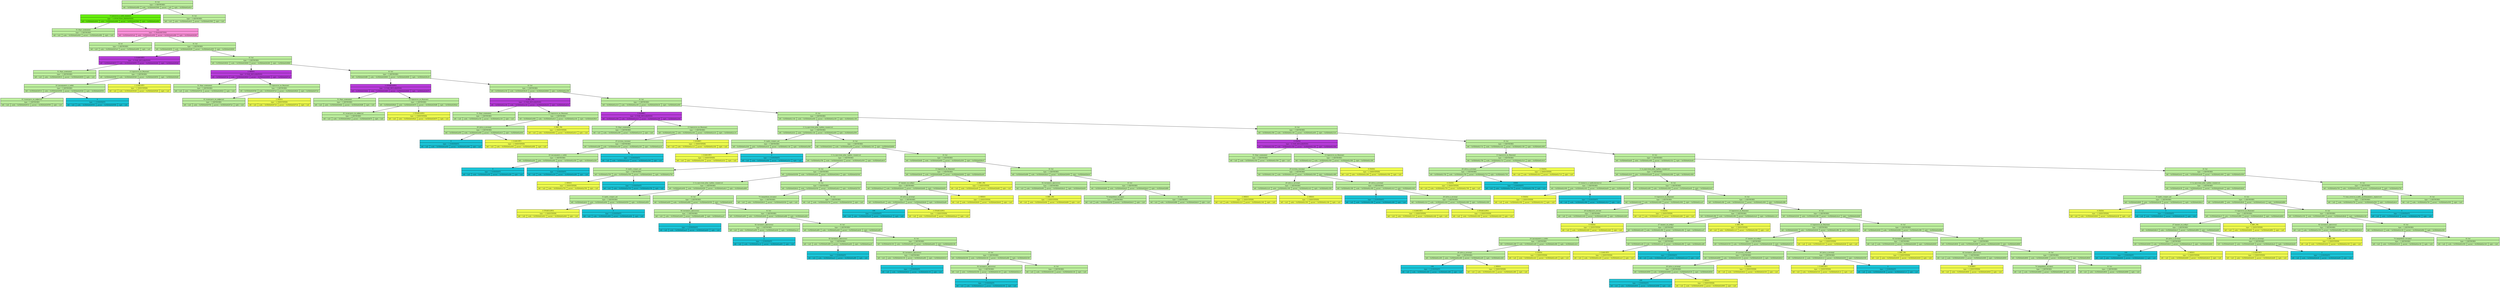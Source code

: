 digraph
{
	node[fontsize=9]

	node_0x5f26de625f40 [shape=record, label = "{41 (\\n)| type = 3 (KEYWORD) | {left = 0x5f26de62e980 | node = 0x5f26de625f40 | parent = (nil) | right = 0x5f26de62e9c0}}" style="filled",fillcolor="#BDEF9E"]

	node_0x5f26de62e980 [shape=record, label = "{0 (уносится_в_небо_машина)| type = 4 (FUNCTION_DEFINITION) | {left = 0x5f26de62e940 | node = 0x5f26de62e980 | parent = 0x5f26de625f40 | right = 0x5f26de62e900}}" style="filled",fillcolor="#68F10D"]

	edge[color="black",fontsize=12]
	node_0x5f26de625f40 -> node_0x5f26de62e980

	node_0x5f26de62e940 [shape=record, label = "{51 (борт_компании)| type = 3 (KEYWORD) | {left = (nil) | node = 0x5f26de62e940 | parent = 0x5f26de62e980 | right = (nil)}}" style="filled",fillcolor="#BDEF9E"]

	edge[color="black",fontsize=12]
	node_0x5f26de62e980 -> node_0x5f26de62e940

	node_0x5f26de62e900 [shape=record, label = "{nan| type = 5 (PARAMETERS) | {left = 0x5f26de6263a0 | node = 0x5f26de62e900 | parent = 0x5f26de62e980 | right = 0x5f26de626280}}" style="filled",fillcolor="#FF91DA"]

	edge[color="black",fontsize=12]
	node_0x5f26de62e980 -> node_0x5f26de62e900

	node_0x5f26de6263a0 [shape=record, label = "{42 (и)| type = 3 (KEYWORD) | {left = (nil) | node = 0x5f26de6263a0 | parent = 0x5f26de62e900 | right = (nil)}}" style="filled",fillcolor="#BDEF9E"]

	edge[color="black",fontsize=12]
	node_0x5f26de62e900 -> node_0x5f26de6263a0

	node_0x5f26de626280 [shape=record, label = "{41 (\\n)| type = 3 (KEYWORD) | {left = 0x5f26de626650 | node = 0x5f26de626280 | parent = 0x5f26de62e900 | right = 0x5f26de626690}}" style="filled",fillcolor="#BDEF9E"]

	edge[color="black",fontsize=12]
	node_0x5f26de62e900 -> node_0x5f26de626280

	node_0x5f26de626650 [shape=record, label = "{1 (САМОЛЁТ)| type = 6 (VAR_DECLARATION) | {left = 0x5f26de626610 | node = 0x5f26de626650 | parent = 0x5f26de626280 | right = 0x5f26de6265d0}}" style="filled",fillcolor="#B93CDC"]

	edge[color="black",fontsize=12]
	node_0x5f26de626280 -> node_0x5f26de626650

	node_0x5f26de626610 [shape=record, label = "{51 (борт_компании)| type = 3 (KEYWORD) | {left = (nil) | node = 0x5f26de626610 | parent = 0x5f26de626650 | right = (nil)}}" style="filled",fillcolor="#BDEF9E"]

	edge[color="black",fontsize=12]
	node_0x5f26de626650 -> node_0x5f26de626610

	node_0x5f26de6265d0 [shape=record, label = "{13 (прилетел_во_Внуково)| type = 3 (KEYWORD) | {left = 0x5f26de626590 | node = 0x5f26de6265d0 | parent = 0x5f26de626650 | right = 0x5f26de6264d0}}" style="filled",fillcolor="#BDEF9E"]

	edge[color="black",fontsize=12]
	node_0x5f26de626650 -> node_0x5f26de6265d0

	node_0x5f26de626590 [shape=record, label = "{24 (дозаправить_в_небе)| type = 3 (KEYWORD) | {left = 0x5f26de626510 | node = 0x5f26de626590 | parent = 0x5f26de6265d0 | right = 0x5f26de626550}}" style="filled",fillcolor="#BDEF9E"]

	edge[color="black",fontsize=12]
	node_0x5f26de6265d0 -> node_0x5f26de626590

	node_0x5f26de626510 [shape=record, label = "{61 (осмотреть_на_дефекты)| type = 3 (KEYWORD) | {left = (nil) | node = 0x5f26de626510 | parent = 0x5f26de626590 | right = (nil)}}" style="filled",fillcolor="#BDEF9E"]

	edge[color="black",fontsize=12]
	node_0x5f26de626590 -> node_0x5f26de626510

	node_0x5f26de626550 [shape=record, label = "{0| type = 1 (CONSTANT) | {left = (nil) | node = 0x5f26de626550 | parent = 0x5f26de626590 | right = (nil)}}" style="filled",fillcolor="#1AC6D9"]

	edge[color="black",fontsize=12]
	node_0x5f26de626590 -> node_0x5f26de626550

	node_0x5f26de6264d0 [shape=record, label = "{1 (САМОЛЁТ)| type = 2 (IDENTIFIER) | {left = (nil) | node = 0x5f26de6264d0 | parent = 0x5f26de6265d0 | right = (nil)}}" style="filled",fillcolor="#F0FF4F"]

	edge[color="black",fontsize=12]
	node_0x5f26de6265d0 -> node_0x5f26de6264d0

	node_0x5f26de626690 [shape=record, label = "{41 (\\n)| type = 3 (KEYWORD) | {left = 0x5f26de626820 | node = 0x5f26de626690 | parent = 0x5f26de626280 | right = 0x5f26de626860}}" style="filled",fillcolor="#BDEF9E"]

	edge[color="black",fontsize=12]
	node_0x5f26de626280 -> node_0x5f26de626690

	node_0x5f26de626820 [shape=record, label = "{2 (НЕБО)| type = 6 (VAR_DECLARATION) | {left = 0x5f26de6267e0 | node = 0x5f26de626820 | parent = 0x5f26de626690 | right = 0x5f26de6267a0}}" style="filled",fillcolor="#B93CDC"]

	edge[color="black",fontsize=12]
	node_0x5f26de626690 -> node_0x5f26de626820

	node_0x5f26de6267e0 [shape=record, label = "{51 (борт_компании)| type = 3 (KEYWORD) | {left = (nil) | node = 0x5f26de6267e0 | parent = 0x5f26de626820 | right = (nil)}}" style="filled",fillcolor="#BDEF9E"]

	edge[color="black",fontsize=12]
	node_0x5f26de626820 -> node_0x5f26de6267e0

	node_0x5f26de6267a0 [shape=record, label = "{13 (прилетел_во_Внуково)| type = 3 (KEYWORD) | {left = 0x5f26de626760 | node = 0x5f26de6267a0 | parent = 0x5f26de626820 | right = 0x5f26de626720}}" style="filled",fillcolor="#BDEF9E"]

	edge[color="black",fontsize=12]
	node_0x5f26de626820 -> node_0x5f26de6267a0

	node_0x5f26de626760 [shape=record, label = "{61 (осмотреть_на_дефекты)| type = 3 (KEYWORD) | {left = (nil) | node = 0x5f26de626760 | parent = 0x5f26de6267a0 | right = (nil)}}" style="filled",fillcolor="#BDEF9E"]

	edge[color="black",fontsize=12]
	node_0x5f26de6267a0 -> node_0x5f26de626760

	node_0x5f26de626720 [shape=record, label = "{2 (НЕБО)| type = 2 (IDENTIFIER) | {left = (nil) | node = 0x5f26de626720 | parent = 0x5f26de6267a0 | right = (nil)}}" style="filled",fillcolor="#F0FF4F"]

	edge[color="black",fontsize=12]
	node_0x5f26de6267a0 -> node_0x5f26de626720

	node_0x5f26de626860 [shape=record, label = "{41 (\\n)| type = 3 (KEYWORD) | {left = 0x5f26de629df0 | node = 0x5f26de626860 | parent = 0x5f26de626690 | right = 0x5f26de629e30}}" style="filled",fillcolor="#BDEF9E"]

	edge[color="black",fontsize=12]
	node_0x5f26de626690 -> node_0x5f26de626860

	node_0x5f26de629df0 [shape=record, label = "{3 (ТРАНСАЭРО)| type = 6 (VAR_DECLARATION) | {left = 0x5f26de629db0 | node = 0x5f26de629df0 | parent = 0x5f26de626860 | right = 0x5f26de629d70}}" style="filled",fillcolor="#B93CDC"]

	edge[color="black",fontsize=12]
	node_0x5f26de626860 -> node_0x5f26de629df0

	node_0x5f26de629db0 [shape=record, label = "{51 (борт_компании)| type = 3 (KEYWORD) | {left = (nil) | node = 0x5f26de629db0 | parent = 0x5f26de629df0 | right = (nil)}}" style="filled",fillcolor="#BDEF9E"]

	edge[color="black",fontsize=12]
	node_0x5f26de629df0 -> node_0x5f26de629db0

	node_0x5f26de629d70 [shape=record, label = "{13 (прилетел_во_Внуково)| type = 3 (KEYWORD) | {left = 0x5f26de6268e0 | node = 0x5f26de629d70 | parent = 0x5f26de629df0 | right = 0x5f26de6268a0}}" style="filled",fillcolor="#BDEF9E"]

	edge[color="black",fontsize=12]
	node_0x5f26de629df0 -> node_0x5f26de629d70

	node_0x5f26de6268e0 [shape=record, label = "{61 (осмотреть_на_дефекты)| type = 3 (KEYWORD) | {left = (nil) | node = 0x5f26de6268e0 | parent = 0x5f26de629d70 | right = (nil)}}" style="filled",fillcolor="#BDEF9E"]

	edge[color="black",fontsize=12]
	node_0x5f26de629d70 -> node_0x5f26de6268e0

	node_0x5f26de6268a0 [shape=record, label = "{3 (ТРАНСАЭРО)| type = 2 (IDENTIFIER) | {left = (nil) | node = 0x5f26de6268a0 | parent = 0x5f26de629d70 | right = (nil)}}" style="filled",fillcolor="#F0FF4F"]

	edge[color="black",fontsize=12]
	node_0x5f26de629d70 -> node_0x5f26de6268a0

	node_0x5f26de629e30 [shape=record, label = "{41 (\\n)| type = 3 (KEYWORD) | {left = 0x5f26de62a140 | node = 0x5f26de629e30 | parent = 0x5f26de626860 | right = 0x5f26de62a180}}" style="filled",fillcolor="#BDEF9E"]

	edge[color="black",fontsize=12]
	node_0x5f26de626860 -> node_0x5f26de629e30

	node_0x5f26de62a140 [shape=record, label = "{4 (ВВС_РФ)| type = 6 (VAR_DECLARATION) | {left = 0x5f26de62a100 | node = 0x5f26de62a140 | parent = 0x5f26de629e30 | right = 0x5f26de62a0c0}}" style="filled",fillcolor="#B93CDC"]

	edge[color="black",fontsize=12]
	node_0x5f26de629e30 -> node_0x5f26de62a140

	node_0x5f26de62a100 [shape=record, label = "{51 (борт_компании)| type = 3 (KEYWORD) | {left = (nil) | node = 0x5f26de62a100 | parent = 0x5f26de62a140 | right = (nil)}}" style="filled",fillcolor="#BDEF9E"]

	edge[color="black",fontsize=12]
	node_0x5f26de62a140 -> node_0x5f26de62a100

	node_0x5f26de62a0c0 [shape=record, label = "{13 (прилетел_во_Внуково)| type = 3 (KEYWORD) | {left = 0x5f26de62a080 | node = 0x5f26de62a0c0 | parent = 0x5f26de62a140 | right = 0x5f26de629fc0}}" style="filled",fillcolor="#BDEF9E"]

	edge[color="black",fontsize=12]
	node_0x5f26de62a140 -> node_0x5f26de62a0c0

	node_0x5f26de62a080 [shape=record, label = "{26 (уйти_в_штопор)| type = 3 (KEYWORD) | {left = 0x5f26de62a000 | node = 0x5f26de62a080 | parent = 0x5f26de62a0c0 | right = 0x5f26de62a040}}" style="filled",fillcolor="#BDEF9E"]

	edge[color="black",fontsize=12]
	node_0x5f26de62a0c0 -> node_0x5f26de62a080

	node_0x5f26de62a000 [shape=record, label = "{0| type = 1 (CONSTANT) | {left = (nil) | node = 0x5f26de62a000 | parent = 0x5f26de62a080 | right = (nil)}}" style="filled",fillcolor="#1AC6D9"]

	edge[color="black",fontsize=12]
	node_0x5f26de62a080 -> node_0x5f26de62a000

	node_0x5f26de62a040 [shape=record, label = "{1 (САМОЛЁТ)| type = 2 (IDENTIFIER) | {left = (nil) | node = 0x5f26de62a040 | parent = 0x5f26de62a080 | right = (nil)}}" style="filled",fillcolor="#F0FF4F"]

	edge[color="black",fontsize=12]
	node_0x5f26de62a080 -> node_0x5f26de62a040

	node_0x5f26de629fc0 [shape=record, label = "{4 (ВВС_РФ)| type = 2 (IDENTIFIER) | {left = (nil) | node = 0x5f26de629fc0 | parent = 0x5f26de62a0c0 | right = (nil)}}" style="filled",fillcolor="#F0FF4F"]

	edge[color="black",fontsize=12]
	node_0x5f26de62a0c0 -> node_0x5f26de629fc0

	node_0x5f26de62a180 [shape=record, label = "{41 (\\n)| type = 3 (KEYWORD) | {left = 0x5f26de62a3c0 | node = 0x5f26de62a180 | parent = 0x5f26de629e30 | right = 0x5f26de62a400}}" style="filled",fillcolor="#BDEF9E"]

	edge[color="black",fontsize=12]
	node_0x5f26de629e30 -> node_0x5f26de62a180

	node_0x5f26de62a3c0 [shape=record, label = "{5 (БОИНГ)| type = 6 (VAR_DECLARATION) | {left = 0x5f26de62a380 | node = 0x5f26de62a3c0 | parent = 0x5f26de62a180 | right = 0x5f26de62a340}}" style="filled",fillcolor="#B93CDC"]

	edge[color="black",fontsize=12]
	node_0x5f26de62a180 -> node_0x5f26de62a3c0

	node_0x5f26de62a380 [shape=record, label = "{51 (борт_компании)| type = 3 (KEYWORD) | {left = (nil) | node = 0x5f26de62a380 | parent = 0x5f26de62a3c0 | right = (nil)}}" style="filled",fillcolor="#BDEF9E"]

	edge[color="black",fontsize=12]
	node_0x5f26de62a3c0 -> node_0x5f26de62a380

	node_0x5f26de62a340 [shape=record, label = "{13 (прилетел_во_Внуково)| type = 3 (KEYWORD) | {left = 0x5f26de62a300 | node = 0x5f26de62a340 | parent = 0x5f26de62a3c0 | right = 0x5f26de62a1c0}}" style="filled",fillcolor="#BDEF9E"]

	edge[color="black",fontsize=12]
	node_0x5f26de62a3c0 -> node_0x5f26de62a340

	node_0x5f26de62a300 [shape=record, label = "{25 (утечка_топлива)| type = 3 (KEYWORD) | {left = 0x5f26de62a280 | node = 0x5f26de62a300 | parent = 0x5f26de62a340 | right = 0x5f26de62a2c0}}" style="filled",fillcolor="#BDEF9E"]

	edge[color="black",fontsize=12]
	node_0x5f26de62a340 -> node_0x5f26de62a300

	node_0x5f26de62a280 [shape=record, label = "{24 (дозаправить_в_небе)| type = 3 (KEYWORD) | {left = 0x5f26de62a200 | node = 0x5f26de62a280 | parent = 0x5f26de62a300 | right = 0x5f26de62a240}}" style="filled",fillcolor="#BDEF9E"]

	edge[color="black",fontsize=12]
	node_0x5f26de62a300 -> node_0x5f26de62a280

	node_0x5f26de62a200 [shape=record, label = "{0| type = 1 (CONSTANT) | {left = (nil) | node = 0x5f26de62a200 | parent = 0x5f26de62a280 | right = (nil)}}" style="filled",fillcolor="#1AC6D9"]

	edge[color="black",fontsize=12]
	node_0x5f26de62a280 -> node_0x5f26de62a200

	node_0x5f26de62a240 [shape=record, label = "{1| type = 1 (CONSTANT) | {left = (nil) | node = 0x5f26de62a240 | parent = 0x5f26de62a280 | right = (nil)}}" style="filled",fillcolor="#1AC6D9"]

	edge[color="black",fontsize=12]
	node_0x5f26de62a280 -> node_0x5f26de62a240

	node_0x5f26de62a2c0 [shape=record, label = "{1| type = 1 (CONSTANT) | {left = (nil) | node = 0x5f26de62a2c0 | parent = 0x5f26de62a300 | right = (nil)}}" style="filled",fillcolor="#1AC6D9"]

	edge[color="black",fontsize=12]
	node_0x5f26de62a300 -> node_0x5f26de62a2c0

	node_0x5f26de62a1c0 [shape=record, label = "{5 (БОИНГ)| type = 2 (IDENTIFIER) | {left = (nil) | node = 0x5f26de62a1c0 | parent = 0x5f26de62a340 | right = (nil)}}" style="filled",fillcolor="#F0FF4F"]

	edge[color="black",fontsize=12]
	node_0x5f26de62a340 -> node_0x5f26de62a1c0

	node_0x5f26de62a400 [shape=record, label = "{41 (\\n)| type = 3 (KEYWORD) | {left = 0x5f26de62c140 | node = 0x5f26de62a400 | parent = 0x5f26de62a180 | right = 0x5f26de62c180}}" style="filled",fillcolor="#BDEF9E"]

	edge[color="black",fontsize=12]
	node_0x5f26de62a180 -> node_0x5f26de62a400

	node_0x5f26de62c140 [shape=record, label = "{11 (в_яростном_рёве_турбин_слышится)| type = 3 (KEYWORD) | {left = 0x5f26de62a5c0 | node = 0x5f26de62c140 | parent = 0x5f26de62a400 | right = 0x5f26de62a500}}" style="filled",fillcolor="#BDEF9E"]

	edge[color="black",fontsize=12]
	node_0x5f26de62a400 -> node_0x5f26de62c140

	node_0x5f26de62a5c0 [shape=record, label = "{31 (рейс_следует_до)| type = 3 (KEYWORD) | {left = 0x5f26de62a540 | node = 0x5f26de62a5c0 | parent = 0x5f26de62c140 | right = 0x5f26de62a580}}" style="filled",fillcolor="#BDEF9E"]

	edge[color="black",fontsize=12]
	node_0x5f26de62c140 -> node_0x5f26de62a5c0

	node_0x5f26de62a540 [shape=record, label = "{1 (САМОЛЁТ)| type = 2 (IDENTIFIER) | {left = (nil) | node = 0x5f26de62a540 | parent = 0x5f26de62a5c0 | right = (nil)}}" style="filled",fillcolor="#F0FF4F"]

	edge[color="black",fontsize=12]
	node_0x5f26de62a5c0 -> node_0x5f26de62a540

	node_0x5f26de62a580 [shape=record, label = "{0| type = 1 (CONSTANT) | {left = (nil) | node = 0x5f26de62a580 | parent = 0x5f26de62a5c0 | right = (nil)}}" style="filled",fillcolor="#1AC6D9"]

	edge[color="black",fontsize=12]
	node_0x5f26de62a5c0 -> node_0x5f26de62a580

	node_0x5f26de62a500 [shape=record, label = "{41 (\\n)| type = 3 (KEYWORD) | {left = 0x5f26de62b8c0 | node = 0x5f26de62a500 | parent = 0x5f26de62c140 | right = 0x5f26de62b900}}" style="filled",fillcolor="#BDEF9E"]

	edge[color="black",fontsize=12]
	node_0x5f26de62c140 -> node_0x5f26de62a500

	node_0x5f26de62b8c0 [shape=record, label = "{11 (в_яростном_рёве_турбин_слышится)| type = 3 (KEYWORD) | {left = 0x5f26de62a780 | node = 0x5f26de62b8c0 | parent = 0x5f26de62a500 | right = 0x5f26de62a6c0}}" style="filled",fillcolor="#BDEF9E"]

	edge[color="black",fontsize=12]
	node_0x5f26de62a500 -> node_0x5f26de62b8c0

	node_0x5f26de62a780 [shape=record, label = "{31 (рейс_следует_до)| type = 3 (KEYWORD) | {left = 0x5f26de62a700 | node = 0x5f26de62a780 | parent = 0x5f26de62b8c0 | right = 0x5f26de62a740}}" style="filled",fillcolor="#BDEF9E"]

	edge[color="black",fontsize=12]
	node_0x5f26de62b8c0 -> node_0x5f26de62a780

	node_0x5f26de62a700 [shape=record, label = "{2 (НЕБО)| type = 2 (IDENTIFIER) | {left = (nil) | node = 0x5f26de62a700 | parent = 0x5f26de62a780 | right = (nil)}}" style="filled",fillcolor="#F0FF4F"]

	edge[color="black",fontsize=12]
	node_0x5f26de62a780 -> node_0x5f26de62a700

	node_0x5f26de62a740 [shape=record, label = "{0| type = 1 (CONSTANT) | {left = (nil) | node = 0x5f26de62a740 | parent = 0x5f26de62a780 | right = (nil)}}" style="filled",fillcolor="#1AC6D9"]

	edge[color="black",fontsize=12]
	node_0x5f26de62a780 -> node_0x5f26de62a740

	node_0x5f26de62a6c0 [shape=record, label = "{41 (\\n)| type = 3 (KEYWORD) | {left = 0x5f26de62b500 | node = 0x5f26de62a6c0 | parent = 0x5f26de62b8c0 | right = 0x5f26de62b540}}" style="filled",fillcolor="#BDEF9E"]

	edge[color="black",fontsize=12]
	node_0x5f26de62b8c0 -> node_0x5f26de62a6c0

	node_0x5f26de62b500 [shape=record, label = "{11 (в_яростном_рёве_турбин_слышится)| type = 3 (KEYWORD) | {left = 0x5f26de62a940 | node = 0x5f26de62b500 | parent = 0x5f26de62a6c0 | right = 0x5f26de62a880}}" style="filled",fillcolor="#BDEF9E"]

	edge[color="black",fontsize=12]
	node_0x5f26de62a6c0 -> node_0x5f26de62b500

	node_0x5f26de62a940 [shape=record, label = "{31 (рейс_следует_до)| type = 3 (KEYWORD) | {left = 0x5f26de62a8c0 | node = 0x5f26de62a940 | parent = 0x5f26de62b500 | right = 0x5f26de62a900}}" style="filled",fillcolor="#BDEF9E"]

	edge[color="black",fontsize=12]
	node_0x5f26de62b500 -> node_0x5f26de62a940

	node_0x5f26de62a8c0 [shape=record, label = "{3 (ТРАНСАЭРО)| type = 2 (IDENTIFIER) | {left = (nil) | node = 0x5f26de62a8c0 | parent = 0x5f26de62a940 | right = (nil)}}" style="filled",fillcolor="#F0FF4F"]

	edge[color="black",fontsize=12]
	node_0x5f26de62a940 -> node_0x5f26de62a8c0

	node_0x5f26de62a900 [shape=record, label = "{0| type = 1 (CONSTANT) | {left = (nil) | node = 0x5f26de62a900 | parent = 0x5f26de62a940 | right = (nil)}}" style="filled",fillcolor="#1AC6D9"]

	edge[color="black",fontsize=12]
	node_0x5f26de62a940 -> node_0x5f26de62a900

	node_0x5f26de62a880 [shape=record, label = "{41 (\\n)| type = 3 (KEYWORD) | {left = 0x5f26de62ab00 | node = 0x5f26de62a880 | parent = 0x5f26de62b500 | right = 0x5f26de62ab40}}" style="filled",fillcolor="#BDEF9E"]

	edge[color="black",fontsize=12]
	node_0x5f26de62b500 -> node_0x5f26de62a880

	node_0x5f26de62ab00 [shape=record, label = "{62 (починить_двигатель)| type = 3 (KEYWORD) | {left = (nil) | node = 0x5f26de62ab00 | parent = 0x5f26de62a880 | right = 0x5f26de62aac0}}" style="filled",fillcolor="#BDEF9E"]

	edge[color="black",fontsize=12]
	node_0x5f26de62a880 -> node_0x5f26de62ab00

	node_0x5f26de62aac0 [shape=record, label = "{1| type = 1 (CONSTANT) | {left = (nil) | node = 0x5f26de62aac0 | parent = 0x5f26de62ab00 | right = (nil)}}" style="filled",fillcolor="#1AC6D9"]

	edge[color="black",fontsize=12]
	node_0x5f26de62ab00 -> node_0x5f26de62aac0

	node_0x5f26de62ab40 [shape=record, label = "{41 (\\n)| type = 3 (KEYWORD) | {left = 0x5f26de62ad00 | node = 0x5f26de62ab40 | parent = 0x5f26de62a880 | right = 0x5f26de62ad40}}" style="filled",fillcolor="#BDEF9E"]

	edge[color="black",fontsize=12]
	node_0x5f26de62a880 -> node_0x5f26de62ab40

	node_0x5f26de62ad00 [shape=record, label = "{62 (починить_двигатель)| type = 3 (KEYWORD) | {left = (nil) | node = 0x5f26de62ad00 | parent = 0x5f26de62ab40 | right = 0x5f26de62acc0}}" style="filled",fillcolor="#BDEF9E"]

	edge[color="black",fontsize=12]
	node_0x5f26de62ab40 -> node_0x5f26de62ad00

	node_0x5f26de62acc0 [shape=record, label = "{2| type = 1 (CONSTANT) | {left = (nil) | node = 0x5f26de62acc0 | parent = 0x5f26de62ad00 | right = (nil)}}" style="filled",fillcolor="#1AC6D9"]

	edge[color="black",fontsize=12]
	node_0x5f26de62ad00 -> node_0x5f26de62acc0

	node_0x5f26de62ad40 [shape=record, label = "{41 (\\n)| type = 3 (KEYWORD) | {left = 0x5f26de62af00 | node = 0x5f26de62ad40 | parent = 0x5f26de62ab40 | right = 0x5f26de62af40}}" style="filled",fillcolor="#BDEF9E"]

	edge[color="black",fontsize=12]
	node_0x5f26de62ab40 -> node_0x5f26de62ad40

	node_0x5f26de62af00 [shape=record, label = "{62 (починить_двигатель)| type = 3 (KEYWORD) | {left = (nil) | node = 0x5f26de62af00 | parent = 0x5f26de62ad40 | right = 0x5f26de62aec0}}" style="filled",fillcolor="#BDEF9E"]

	edge[color="black",fontsize=12]
	node_0x5f26de62ad40 -> node_0x5f26de62af00

	node_0x5f26de62aec0 [shape=record, label = "{3| type = 1 (CONSTANT) | {left = (nil) | node = 0x5f26de62aec0 | parent = 0x5f26de62af00 | right = (nil)}}" style="filled",fillcolor="#1AC6D9"]

	edge[color="black",fontsize=12]
	node_0x5f26de62af00 -> node_0x5f26de62aec0

	node_0x5f26de62af40 [shape=record, label = "{41 (\\n)| type = 3 (KEYWORD) | {left = 0x5f26de62b100 | node = 0x5f26de62af40 | parent = 0x5f26de62ad40 | right = 0x5f26de62b140}}" style="filled",fillcolor="#BDEF9E"]

	edge[color="black",fontsize=12]
	node_0x5f26de62ad40 -> node_0x5f26de62af40

	node_0x5f26de62b100 [shape=record, label = "{62 (починить_двигатель)| type = 3 (KEYWORD) | {left = (nil) | node = 0x5f26de62b100 | parent = 0x5f26de62af40 | right = 0x5f26de62b0c0}}" style="filled",fillcolor="#BDEF9E"]

	edge[color="black",fontsize=12]
	node_0x5f26de62af40 -> node_0x5f26de62b100

	node_0x5f26de62b0c0 [shape=record, label = "{4| type = 1 (CONSTANT) | {left = (nil) | node = 0x5f26de62b0c0 | parent = 0x5f26de62b100 | right = (nil)}}" style="filled",fillcolor="#1AC6D9"]

	edge[color="black",fontsize=12]
	node_0x5f26de62b100 -> node_0x5f26de62b0c0

	node_0x5f26de62b140 [shape=record, label = "{41 (\\n)| type = 3 (KEYWORD) | {left = 0x5f26de62b300 | node = 0x5f26de62b140 | parent = 0x5f26de62af40 | right = 0x5f26de62b340}}" style="filled",fillcolor="#BDEF9E"]

	edge[color="black",fontsize=12]
	node_0x5f26de62af40 -> node_0x5f26de62b140

	node_0x5f26de62b300 [shape=record, label = "{62 (починить_двигатель)| type = 3 (KEYWORD) | {left = (nil) | node = 0x5f26de62b300 | parent = 0x5f26de62b140 | right = 0x5f26de62b2c0}}" style="filled",fillcolor="#BDEF9E"]

	edge[color="black",fontsize=12]
	node_0x5f26de62b140 -> node_0x5f26de62b300

	node_0x5f26de62b2c0 [shape=record, label = "{5| type = 1 (CONSTANT) | {left = (nil) | node = 0x5f26de62b2c0 | parent = 0x5f26de62b300 | right = (nil)}}" style="filled",fillcolor="#1AC6D9"]

	edge[color="black",fontsize=12]
	node_0x5f26de62b300 -> node_0x5f26de62b2c0

	node_0x5f26de62b340 [shape=record, label = "{41 (\\n)| type = 3 (KEYWORD) | {left = (nil) | node = 0x5f26de62b340 | parent = 0x5f26de62b140 | right = (nil)}}" style="filled",fillcolor="#BDEF9E"]

	edge[color="black",fontsize=12]
	node_0x5f26de62b140 -> node_0x5f26de62b340

	node_0x5f26de62b540 [shape=record, label = "{41 (\\n)| type = 3 (KEYWORD) | {left = 0x5f26de62b6c0 | node = 0x5f26de62b540 | parent = 0x5f26de62a6c0 | right = 0x5f26de62b700}}" style="filled",fillcolor="#BDEF9E"]

	edge[color="black",fontsize=12]
	node_0x5f26de62a6c0 -> node_0x5f26de62b540

	node_0x5f26de62b6c0 [shape=record, label = "{74 (аварийная_посадка)| type = 3 (KEYWORD) | {left = (nil) | node = 0x5f26de62b6c0 | parent = 0x5f26de62b540 | right = (nil)}}" style="filled",fillcolor="#BDEF9E"]

	edge[color="black",fontsize=12]
	node_0x5f26de62b540 -> node_0x5f26de62b6c0

	node_0x5f26de62b700 [shape=record, label = "{41 (\\n)| type = 3 (KEYWORD) | {left = (nil) | node = 0x5f26de62b700 | parent = 0x5f26de62b540 | right = (nil)}}" style="filled",fillcolor="#BDEF9E"]

	edge[color="black",fontsize=12]
	node_0x5f26de62b540 -> node_0x5f26de62b700

	node_0x5f26de62b900 [shape=record, label = "{41 (\\n)| type = 3 (KEYWORD) | {left = 0x5f26de62bb80 | node = 0x5f26de62b900 | parent = 0x5f26de62a500 | right = 0x5f26de62bbc0}}" style="filled",fillcolor="#BDEF9E"]

	edge[color="black",fontsize=12]
	node_0x5f26de62a500 -> node_0x5f26de62b900

	node_0x5f26de62bb80 [shape=record, label = "{13 (прилетел_во_Внуково)| type = 3 (KEYWORD) | {left = 0x5f26de62bb40 | node = 0x5f26de62bb80 | parent = 0x5f26de62b900 | right = 0x5f26de62ba00}}" style="filled",fillcolor="#BDEF9E"]

	edge[color="black",fontsize=12]
	node_0x5f26de62b900 -> node_0x5f26de62bb80

	node_0x5f26de62bb40 [shape=record, label = "{27 (вышел_на_кобру)| type = 3 (KEYWORD) | {left = 0x5f26de62bac0 | node = 0x5f26de62bb40 | parent = 0x5f26de62bb80 | right = 0x5f26de62bb00}}" style="filled",fillcolor="#BDEF9E"]

	edge[color="black",fontsize=12]
	node_0x5f26de62bb80 -> node_0x5f26de62bb40

	node_0x5f26de62bac0 [shape=record, label = "{26 (уйти_в_штопор)| type = 3 (KEYWORD) | {left = 0x5f26de62ba40 | node = 0x5f26de62bac0 | parent = 0x5f26de62bb40 | right = 0x5f26de62ba80}}" style="filled",fillcolor="#BDEF9E"]

	edge[color="black",fontsize=12]
	node_0x5f26de62bb40 -> node_0x5f26de62bac0

	node_0x5f26de62ba40 [shape=record, label = "{-100| type = 1 (CONSTANT) | {left = (nil) | node = 0x5f26de62ba40 | parent = 0x5f26de62bac0 | right = (nil)}}" style="filled",fillcolor="#1AC6D9"]

	edge[color="black",fontsize=12]
	node_0x5f26de62bac0 -> node_0x5f26de62ba40

	node_0x5f26de62ba80 [shape=record, label = "{3 (ТРАНСАЭРО)| type = 2 (IDENTIFIER) | {left = (nil) | node = 0x5f26de62ba80 | parent = 0x5f26de62bac0 | right = (nil)}}" style="filled",fillcolor="#F0FF4F"]

	edge[color="black",fontsize=12]
	node_0x5f26de62bac0 -> node_0x5f26de62ba80

	node_0x5f26de62bb00 [shape=record, label = "{2 (НЕБО)| type = 2 (IDENTIFIER) | {left = (nil) | node = 0x5f26de62bb00 | parent = 0x5f26de62bb40 | right = (nil)}}" style="filled",fillcolor="#F0FF4F"]

	edge[color="black",fontsize=12]
	node_0x5f26de62bb40 -> node_0x5f26de62bb00

	node_0x5f26de62ba00 [shape=record, label = "{4 (ВВС_РФ)| type = 2 (IDENTIFIER) | {left = (nil) | node = 0x5f26de62ba00 | parent = 0x5f26de62bb80 | right = (nil)}}" style="filled",fillcolor="#F0FF4F"]

	edge[color="black",fontsize=12]
	node_0x5f26de62bb80 -> node_0x5f26de62ba00

	node_0x5f26de62bbc0 [shape=record, label = "{41 (\\n)| type = 3 (KEYWORD) | {left = 0x5f26de62bd80 | node = 0x5f26de62bbc0 | parent = 0x5f26de62b900 | right = 0x5f26de62bdc0}}" style="filled",fillcolor="#BDEF9E"]

	edge[color="black",fontsize=12]
	node_0x5f26de62b900 -> node_0x5f26de62bbc0

	node_0x5f26de62bd80 [shape=record, label = "{62 (починить_двигатель)| type = 3 (KEYWORD) | {left = (nil) | node = 0x5f26de62bd80 | parent = 0x5f26de62bbc0 | right = 0x5f26de62bd40}}" style="filled",fillcolor="#BDEF9E"]

	edge[color="black",fontsize=12]
	node_0x5f26de62bbc0 -> node_0x5f26de62bd80

	node_0x5f26de62bd40 [shape=record, label = "{4 (ВВС_РФ)| type = 2 (IDENTIFIER) | {left = (nil) | node = 0x5f26de62bd40 | parent = 0x5f26de62bd80 | right = (nil)}}" style="filled",fillcolor="#F0FF4F"]

	edge[color="black",fontsize=12]
	node_0x5f26de62bd80 -> node_0x5f26de62bd40

	node_0x5f26de62bdc0 [shape=record, label = "{41 (\\n)| type = 3 (KEYWORD) | {left = 0x5f26de62bf40 | node = 0x5f26de62bdc0 | parent = 0x5f26de62bbc0 | right = 0x5f26de62bf80}}" style="filled",fillcolor="#BDEF9E"]

	edge[color="black",fontsize=12]
	node_0x5f26de62bbc0 -> node_0x5f26de62bdc0

	node_0x5f26de62bf40 [shape=record, label = "{74 (аварийная_посадка)| type = 3 (KEYWORD) | {left = (nil) | node = 0x5f26de62bf40 | parent = 0x5f26de62bdc0 | right = (nil)}}" style="filled",fillcolor="#BDEF9E"]

	edge[color="black",fontsize=12]
	node_0x5f26de62bdc0 -> node_0x5f26de62bf40

	node_0x5f26de62bf80 [shape=record, label = "{41 (\\n)| type = 3 (KEYWORD) | {left = (nil) | node = 0x5f26de62bf80 | parent = 0x5f26de62bdc0 | right = (nil)}}" style="filled",fillcolor="#BDEF9E"]

	edge[color="black",fontsize=12]
	node_0x5f26de62bdc0 -> node_0x5f26de62bf80

	node_0x5f26de62c180 [shape=record, label = "{41 (\\n)| type = 3 (KEYWORD) | {left = 0x5f26de62c580 | node = 0x5f26de62c180 | parent = 0x5f26de62a400 | right = 0x5f26de62c5c0}}" style="filled",fillcolor="#BDEF9E"]

	edge[color="black",fontsize=12]
	node_0x5f26de62a400 -> node_0x5f26de62c180

	node_0x5f26de62c580 [shape=record, label = "{6 (ПАПА)| type = 6 (VAR_DECLARATION) | {left = 0x5f26de62c540 | node = 0x5f26de62c580 | parent = 0x5f26de62c180 | right = 0x5f26de62c500}}" style="filled",fillcolor="#B93CDC"]

	edge[color="black",fontsize=12]
	node_0x5f26de62c180 -> node_0x5f26de62c580

	node_0x5f26de62c540 [shape=record, label = "{51 (борт_компании)| type = 3 (KEYWORD) | {left = (nil) | node = 0x5f26de62c540 | parent = 0x5f26de62c580 | right = (nil)}}" style="filled",fillcolor="#BDEF9E"]

	edge[color="black",fontsize=12]
	node_0x5f26de62c580 -> node_0x5f26de62c540

	node_0x5f26de62c500 [shape=record, label = "{13 (прилетел_во_Внуково)| type = 3 (KEYWORD) | {left = 0x5f26de62c4c0 | node = 0x5f26de62c500 | parent = 0x5f26de62c580 | right = 0x5f26de62c280}}" style="filled",fillcolor="#BDEF9E"]

	edge[color="black",fontsize=12]
	node_0x5f26de62c580 -> node_0x5f26de62c500

	node_0x5f26de62c4c0 [shape=record, label = "{25 (утечка_топлива)| type = 3 (KEYWORD) | {left = 0x5f26de62c340 | node = 0x5f26de62c4c0 | parent = 0x5f26de62c500 | right = 0x5f26de62c480}}" style="filled",fillcolor="#BDEF9E"]

	edge[color="black",fontsize=12]
	node_0x5f26de62c500 -> node_0x5f26de62c4c0

	node_0x5f26de62c340 [shape=record, label = "{26 (уйти_в_штопор)| type = 3 (KEYWORD) | {left = 0x5f26de62c2c0 | node = 0x5f26de62c340 | parent = 0x5f26de62c4c0 | right = 0x5f26de62c300}}" style="filled",fillcolor="#BDEF9E"]

	edge[color="black",fontsize=12]
	node_0x5f26de62c4c0 -> node_0x5f26de62c340

	node_0x5f26de62c2c0 [shape=record, label = "{2 (НЕБО)| type = 2 (IDENTIFIER) | {left = (nil) | node = 0x5f26de62c2c0 | parent = 0x5f26de62c340 | right = (nil)}}" style="filled",fillcolor="#F0FF4F"]

	edge[color="black",fontsize=12]
	node_0x5f26de62c340 -> node_0x5f26de62c2c0

	node_0x5f26de62c300 [shape=record, label = "{2 (НЕБО)| type = 2 (IDENTIFIER) | {left = (nil) | node = 0x5f26de62c300 | parent = 0x5f26de62c340 | right = (nil)}}" style="filled",fillcolor="#F0FF4F"]

	edge[color="black",fontsize=12]
	node_0x5f26de62c340 -> node_0x5f26de62c300

	node_0x5f26de62c480 [shape=record, label = "{26 (уйти_в_штопор)| type = 3 (KEYWORD) | {left = 0x5f26de62c380 | node = 0x5f26de62c480 | parent = 0x5f26de62c4c0 | right = 0x5f26de62c440}}" style="filled",fillcolor="#BDEF9E"]

	edge[color="black",fontsize=12]
	node_0x5f26de62c4c0 -> node_0x5f26de62c480

	node_0x5f26de62c380 [shape=record, label = "{4| type = 1 (CONSTANT) | {left = (nil) | node = 0x5f26de62c380 | parent = 0x5f26de62c480 | right = (nil)}}" style="filled",fillcolor="#1AC6D9"]

	edge[color="black",fontsize=12]
	node_0x5f26de62c480 -> node_0x5f26de62c380

	node_0x5f26de62c440 [shape=record, label = "{26 (уйти_в_штопор)| type = 3 (KEYWORD) | {left = 0x5f26de62c3c0 | node = 0x5f26de62c440 | parent = 0x5f26de62c480 | right = 0x5f26de62c400}}" style="filled",fillcolor="#BDEF9E"]

	edge[color="black",fontsize=12]
	node_0x5f26de62c480 -> node_0x5f26de62c440

	node_0x5f26de62c3c0 [shape=record, label = "{1 (САМОЛЁТ)| type = 2 (IDENTIFIER) | {left = (nil) | node = 0x5f26de62c3c0 | parent = 0x5f26de62c440 | right = (nil)}}" style="filled",fillcolor="#F0FF4F"]

	edge[color="black",fontsize=12]
	node_0x5f26de62c440 -> node_0x5f26de62c3c0

	node_0x5f26de62c400 [shape=record, label = "{3 (ТРАНСАЭРО)| type = 2 (IDENTIFIER) | {left = (nil) | node = 0x5f26de62c400 | parent = 0x5f26de62c440 | right = (nil)}}" style="filled",fillcolor="#F0FF4F"]

	edge[color="black",fontsize=12]
	node_0x5f26de62c440 -> node_0x5f26de62c400

	node_0x5f26de62c280 [shape=record, label = "{6 (ПАПА)| type = 2 (IDENTIFIER) | {left = (nil) | node = 0x5f26de62c280 | parent = 0x5f26de62c500 | right = (nil)}}" style="filled",fillcolor="#F0FF4F"]

	edge[color="black",fontsize=12]
	node_0x5f26de62c500 -> node_0x5f26de62c280

	node_0x5f26de62c5c0 [shape=record, label = "{41 (\\n)| type = 3 (KEYWORD) | {left = 0x5f26de62c7c0 | node = 0x5f26de62c5c0 | parent = 0x5f26de62c180 | right = 0x5f26de62c800}}" style="filled",fillcolor="#BDEF9E"]

	edge[color="black",fontsize=12]
	node_0x5f26de62c180 -> node_0x5f26de62c5c0

	node_0x5f26de62c7c0 [shape=record, label = "{13 (прилетел_во_Внуково)| type = 3 (KEYWORD) | {left = 0x5f26de62c780 | node = 0x5f26de62c7c0 | parent = 0x5f26de62c5c0 | right = 0x5f26de62c6c0}}" style="filled",fillcolor="#BDEF9E"]

	edge[color="black",fontsize=12]
	node_0x5f26de62c5c0 -> node_0x5f26de62c7c0

	node_0x5f26de62c780 [shape=record, label = "{26 (уйти_в_штопор)| type = 3 (KEYWORD) | {left = 0x5f26de62c700 | node = 0x5f26de62c780 | parent = 0x5f26de62c7c0 | right = 0x5f26de62c740}}" style="filled",fillcolor="#BDEF9E"]

	edge[color="black",fontsize=12]
	node_0x5f26de62c7c0 -> node_0x5f26de62c780

	node_0x5f26de62c700 [shape=record, label = "{6 (ПАПА)| type = 2 (IDENTIFIER) | {left = (nil) | node = 0x5f26de62c700 | parent = 0x5f26de62c780 | right = (nil)}}" style="filled",fillcolor="#F0FF4F"]

	edge[color="black",fontsize=12]
	node_0x5f26de62c780 -> node_0x5f26de62c700

	node_0x5f26de62c740 [shape=record, label = "{10000| type = 1 (CONSTANT) | {left = (nil) | node = 0x5f26de62c740 | parent = 0x5f26de62c780 | right = (nil)}}" style="filled",fillcolor="#1AC6D9"]

	edge[color="black",fontsize=12]
	node_0x5f26de62c780 -> node_0x5f26de62c740

	node_0x5f26de62c6c0 [shape=record, label = "{6 (ПАПА)| type = 2 (IDENTIFIER) | {left = (nil) | node = 0x5f26de62c6c0 | parent = 0x5f26de62c7c0 | right = (nil)}}" style="filled",fillcolor="#F0FF4F"]

	edge[color="black",fontsize=12]
	node_0x5f26de62c7c0 -> node_0x5f26de62c6c0

	node_0x5f26de62c800 [shape=record, label = "{41 (\\n)| type = 3 (KEYWORD) | {left = 0x5f26de62da00 | node = 0x5f26de62c800 | parent = 0x5f26de62c5c0 | right = 0x5f26de62da40}}" style="filled",fillcolor="#BDEF9E"]

	edge[color="black",fontsize=12]
	node_0x5f26de62c5c0 -> node_0x5f26de62c800

	node_0x5f26de62da00 [shape=record, label = "{11 (в_яростном_рёве_турбин_слышится)| type = 3 (KEYWORD) | {left = 0x5f26de62c9c0 | node = 0x5f26de62da00 | parent = 0x5f26de62c800 | right = 0x5f26de62c900}}" style="filled",fillcolor="#BDEF9E"]

	edge[color="black",fontsize=12]
	node_0x5f26de62c800 -> node_0x5f26de62da00

	node_0x5f26de62c9c0 [shape=record, label = "{33 (попасть_в_турбулентность)| type = 3 (KEYWORD) | {left = 0x5f26de62c940 | node = 0x5f26de62c9c0 | parent = 0x5f26de62da00 | right = 0x5f26de62c980}}" style="filled",fillcolor="#BDEF9E"]

	edge[color="black",fontsize=12]
	node_0x5f26de62da00 -> node_0x5f26de62c9c0

	node_0x5f26de62c940 [shape=record, label = "{6 (ПАПА)| type = 2 (IDENTIFIER) | {left = (nil) | node = 0x5f26de62c940 | parent = 0x5f26de62c9c0 | right = (nil)}}" style="filled",fillcolor="#F0FF4F"]

	edge[color="black",fontsize=12]
	node_0x5f26de62c9c0 -> node_0x5f26de62c940

	node_0x5f26de62c980 [shape=record, label = "{0| type = 1 (CONSTANT) | {left = (nil) | node = 0x5f26de62c980 | parent = 0x5f26de62c9c0 | right = (nil)}}" style="filled",fillcolor="#1AC6D9"]

	edge[color="black",fontsize=12]
	node_0x5f26de62c9c0 -> node_0x5f26de62c980

	node_0x5f26de62c900 [shape=record, label = "{41 (\\n)| type = 3 (KEYWORD) | {left = 0x5f26de62cb80 | node = 0x5f26de62c900 | parent = 0x5f26de62da00 | right = 0x5f26de62cbc0}}" style="filled",fillcolor="#BDEF9E"]

	edge[color="black",fontsize=12]
	node_0x5f26de62da00 -> node_0x5f26de62c900

	node_0x5f26de62cb80 [shape=record, label = "{13 (прилетел_во_Внуково)| type = 3 (KEYWORD) | {left = 0x5f26de62cb40 | node = 0x5f26de62cb80 | parent = 0x5f26de62c900 | right = 0x5f26de62cac0}}" style="filled",fillcolor="#BDEF9E"]

	edge[color="black",fontsize=12]
	node_0x5f26de62c900 -> node_0x5f26de62cb80

	node_0x5f26de62cb40 [shape=record, label = "{29 (изобразить_петлю)| type = 3 (KEYWORD) | {left = (nil) | node = 0x5f26de62cb40 | parent = 0x5f26de62cb80 | right = 0x5f26de62cb00}}" style="filled",fillcolor="#BDEF9E"]

	edge[color="black",fontsize=12]
	node_0x5f26de62cb80 -> node_0x5f26de62cb40

	node_0x5f26de62cb00 [shape=record, label = "{6 (ПАПА)| type = 2 (IDENTIFIER) | {left = (nil) | node = 0x5f26de62cb00 | parent = 0x5f26de62cb40 | right = (nil)}}" style="filled",fillcolor="#F0FF4F"]

	edge[color="black",fontsize=12]
	node_0x5f26de62cb40 -> node_0x5f26de62cb00

	node_0x5f26de62cac0 [shape=record, label = "{6 (ПАПА)| type = 2 (IDENTIFIER) | {left = (nil) | node = 0x5f26de62cac0 | parent = 0x5f26de62cb80 | right = (nil)}}" style="filled",fillcolor="#F0FF4F"]

	edge[color="black",fontsize=12]
	node_0x5f26de62cb80 -> node_0x5f26de62cac0

	node_0x5f26de62cbc0 [shape=record, label = "{41 (\\n)| type = 3 (KEYWORD) | {left = 0x5f26de62cf40 | node = 0x5f26de62cbc0 | parent = 0x5f26de62c900 | right = 0x5f26de62cf80}}" style="filled",fillcolor="#BDEF9E"]

	edge[color="black",fontsize=12]
	node_0x5f26de62c900 -> node_0x5f26de62cbc0

	node_0x5f26de62cf40 [shape=record, label = "{13 (прилетел_во_Внуково)| type = 3 (KEYWORD) | {left = 0x5f26de62cf00 | node = 0x5f26de62cf40 | parent = 0x5f26de62cbc0 | right = 0x5f26de62ccc0}}" style="filled",fillcolor="#BDEF9E"]

	edge[color="black",fontsize=12]
	node_0x5f26de62cbc0 -> node_0x5f26de62cf40

	node_0x5f26de62cf00 [shape=record, label = "{27 (вышел_на_кобру)| type = 3 (KEYWORD) | {left = 0x5f26de62ce00 | node = 0x5f26de62cf00 | parent = 0x5f26de62cf40 | right = 0x5f26de62cec0}}" style="filled",fillcolor="#BDEF9E"]

	edge[color="black",fontsize=12]
	node_0x5f26de62cf40 -> node_0x5f26de62cf00

	node_0x5f26de62ce00 [shape=record, label = "{24 (дозаправить_в_небе)| type = 3 (KEYWORD) | {left = 0x5f26de62cd80 | node = 0x5f26de62ce00 | parent = 0x5f26de62cf00 | right = 0x5f26de62cdc0}}" style="filled",fillcolor="#BDEF9E"]

	edge[color="black",fontsize=12]
	node_0x5f26de62cf00 -> node_0x5f26de62ce00

	node_0x5f26de62cd80 [shape=record, label = "{26 (уйти_в_штопор)| type = 3 (KEYWORD) | {left = 0x5f26de62cd00 | node = 0x5f26de62cd80 | parent = 0x5f26de62ce00 | right = 0x5f26de62cd40}}" style="filled",fillcolor="#BDEF9E"]

	edge[color="black",fontsize=12]
	node_0x5f26de62ce00 -> node_0x5f26de62cd80

	node_0x5f26de62cd00 [shape=record, label = "{-100| type = 1 (CONSTANT) | {left = (nil) | node = 0x5f26de62cd00 | parent = 0x5f26de62cd80 | right = (nil)}}" style="filled",fillcolor="#1AC6D9"]

	edge[color="black",fontsize=12]
	node_0x5f26de62cd80 -> node_0x5f26de62cd00

	node_0x5f26de62cd40 [shape=record, label = "{2 (НЕБО)| type = 2 (IDENTIFIER) | {left = (nil) | node = 0x5f26de62cd40 | parent = 0x5f26de62cd80 | right = (nil)}}" style="filled",fillcolor="#F0FF4F"]

	edge[color="black",fontsize=12]
	node_0x5f26de62cd80 -> node_0x5f26de62cd40

	node_0x5f26de62cdc0 [shape=record, label = "{6 (ПАПА)| type = 2 (IDENTIFIER) | {left = (nil) | node = 0x5f26de62cdc0 | parent = 0x5f26de62ce00 | right = (nil)}}" style="filled",fillcolor="#F0FF4F"]

	edge[color="black",fontsize=12]
	node_0x5f26de62ce00 -> node_0x5f26de62cdc0

	node_0x5f26de62cec0 [shape=record, label = "{26 (уйти_в_штопор)| type = 3 (KEYWORD) | {left = 0x5f26de62ce40 | node = 0x5f26de62cec0 | parent = 0x5f26de62cf00 | right = 0x5f26de62ce80}}" style="filled",fillcolor="#BDEF9E"]

	edge[color="black",fontsize=12]
	node_0x5f26de62cf00 -> node_0x5f26de62cec0

	node_0x5f26de62ce40 [shape=record, label = "{1 (САМОЛЁТ)| type = 2 (IDENTIFIER) | {left = (nil) | node = 0x5f26de62ce40 | parent = 0x5f26de62cec0 | right = (nil)}}" style="filled",fillcolor="#F0FF4F"]

	edge[color="black",fontsize=12]
	node_0x5f26de62cec0 -> node_0x5f26de62ce40

	node_0x5f26de62ce80 [shape=record, label = "{2| type = 1 (CONSTANT) | {left = (nil) | node = 0x5f26de62ce80 | parent = 0x5f26de62cec0 | right = (nil)}}" style="filled",fillcolor="#1AC6D9"]

	edge[color="black",fontsize=12]
	node_0x5f26de62cec0 -> node_0x5f26de62ce80

	node_0x5f26de62ccc0 [shape=record, label = "{4 (ВВС_РФ)| type = 2 (IDENTIFIER) | {left = (nil) | node = 0x5f26de62ccc0 | parent = 0x5f26de62cf40 | right = (nil)}}" style="filled",fillcolor="#F0FF4F"]

	edge[color="black",fontsize=12]
	node_0x5f26de62cf40 -> node_0x5f26de62ccc0

	node_0x5f26de62cf80 [shape=record, label = "{41 (\\n)| type = 3 (KEYWORD) | {left = 0x5f26de62d240 | node = 0x5f26de62cf80 | parent = 0x5f26de62cbc0 | right = 0x5f26de62d280}}" style="filled",fillcolor="#BDEF9E"]

	edge[color="black",fontsize=12]
	node_0x5f26de62cbc0 -> node_0x5f26de62cf80

	node_0x5f26de62d240 [shape=record, label = "{13 (прилетел_во_Внуково)| type = 3 (KEYWORD) | {left = 0x5f26de62d200 | node = 0x5f26de62d240 | parent = 0x5f26de62cf80 | right = 0x5f26de62cfc0}}" style="filled",fillcolor="#BDEF9E"]

	edge[color="black",fontsize=12]
	node_0x5f26de62cf80 -> node_0x5f26de62d240

	node_0x5f26de62d200 [shape=record, label = "{27 (вышел_на_кобру)| type = 3 (KEYWORD) | {left = 0x5f26de62d100 | node = 0x5f26de62d200 | parent = 0x5f26de62d240 | right = 0x5f26de62d1c0}}" style="filled",fillcolor="#BDEF9E"]

	edge[color="black",fontsize=12]
	node_0x5f26de62d240 -> node_0x5f26de62d200

	node_0x5f26de62d100 [shape=record, label = "{25 (утечка_топлива)| type = 3 (KEYWORD) | {left = 0x5f26de62d080 | node = 0x5f26de62d100 | parent = 0x5f26de62d200 | right = 0x5f26de62d0c0}}" style="filled",fillcolor="#BDEF9E"]

	edge[color="black",fontsize=12]
	node_0x5f26de62d200 -> node_0x5f26de62d100

	node_0x5f26de62d080 [shape=record, label = "{26 (уйти_в_штопор)| type = 3 (KEYWORD) | {left = 0x5f26de62d000 | node = 0x5f26de62d080 | parent = 0x5f26de62d100 | right = 0x5f26de62d040}}" style="filled",fillcolor="#BDEF9E"]

	edge[color="black",fontsize=12]
	node_0x5f26de62d100 -> node_0x5f26de62d080

	node_0x5f26de62d000 [shape=record, label = "{-100| type = 1 (CONSTANT) | {left = (nil) | node = 0x5f26de62d000 | parent = 0x5f26de62d080 | right = (nil)}}" style="filled",fillcolor="#1AC6D9"]

	edge[color="black",fontsize=12]
	node_0x5f26de62d080 -> node_0x5f26de62d000

	node_0x5f26de62d040 [shape=record, label = "{2 (НЕБО)| type = 2 (IDENTIFIER) | {left = (nil) | node = 0x5f26de62d040 | parent = 0x5f26de62d080 | right = (nil)}}" style="filled",fillcolor="#F0FF4F"]

	edge[color="black",fontsize=12]
	node_0x5f26de62d080 -> node_0x5f26de62d040

	node_0x5f26de62d0c0 [shape=record, label = "{6 (ПАПА)| type = 2 (IDENTIFIER) | {left = (nil) | node = 0x5f26de62d0c0 | parent = 0x5f26de62d100 | right = (nil)}}" style="filled",fillcolor="#F0FF4F"]

	edge[color="black",fontsize=12]
	node_0x5f26de62d100 -> node_0x5f26de62d0c0

	node_0x5f26de62d1c0 [shape=record, label = "{26 (уйти_в_штопор)| type = 3 (KEYWORD) | {left = 0x5f26de62d140 | node = 0x5f26de62d1c0 | parent = 0x5f26de62d200 | right = 0x5f26de62d180}}" style="filled",fillcolor="#BDEF9E"]

	edge[color="black",fontsize=12]
	node_0x5f26de62d200 -> node_0x5f26de62d1c0

	node_0x5f26de62d140 [shape=record, label = "{1 (САМОЛЁТ)| type = 2 (IDENTIFIER) | {left = (nil) | node = 0x5f26de62d140 | parent = 0x5f26de62d1c0 | right = (nil)}}" style="filled",fillcolor="#F0FF4F"]

	edge[color="black",fontsize=12]
	node_0x5f26de62d1c0 -> node_0x5f26de62d140

	node_0x5f26de62d180 [shape=record, label = "{2| type = 1 (CONSTANT) | {left = (nil) | node = 0x5f26de62d180 | parent = 0x5f26de62d1c0 | right = (nil)}}" style="filled",fillcolor="#1AC6D9"]

	edge[color="black",fontsize=12]
	node_0x5f26de62d1c0 -> node_0x5f26de62d180

	node_0x5f26de62cfc0 [shape=record, label = "{5 (БОИНГ)| type = 2 (IDENTIFIER) | {left = (nil) | node = 0x5f26de62cfc0 | parent = 0x5f26de62d240 | right = (nil)}}" style="filled",fillcolor="#F0FF4F"]

	edge[color="black",fontsize=12]
	node_0x5f26de62d240 -> node_0x5f26de62cfc0

	node_0x5f26de62d280 [shape=record, label = "{41 (\\n)| type = 3 (KEYWORD) | {left = 0x5f26de62d440 | node = 0x5f26de62d280 | parent = 0x5f26de62cf80 | right = 0x5f26de62d480}}" style="filled",fillcolor="#BDEF9E"]

	edge[color="black",fontsize=12]
	node_0x5f26de62cf80 -> node_0x5f26de62d280

	node_0x5f26de62d440 [shape=record, label = "{62 (починить_двигатель)| type = 3 (KEYWORD) | {left = (nil) | node = 0x5f26de62d440 | parent = 0x5f26de62d280 | right = 0x5f26de62d400}}" style="filled",fillcolor="#BDEF9E"]

	edge[color="black",fontsize=12]
	node_0x5f26de62d280 -> node_0x5f26de62d440

	node_0x5f26de62d400 [shape=record, label = "{4 (ВВС_РФ)| type = 2 (IDENTIFIER) | {left = (nil) | node = 0x5f26de62d400 | parent = 0x5f26de62d440 | right = (nil)}}" style="filled",fillcolor="#F0FF4F"]

	edge[color="black",fontsize=12]
	node_0x5f26de62d440 -> node_0x5f26de62d400

	node_0x5f26de62d480 [shape=record, label = "{41 (\\n)| type = 3 (KEYWORD) | {left = 0x5f26de62d640 | node = 0x5f26de62d480 | parent = 0x5f26de62d280 | right = 0x5f26de62d680}}" style="filled",fillcolor="#BDEF9E"]

	edge[color="black",fontsize=12]
	node_0x5f26de62d280 -> node_0x5f26de62d480

	node_0x5f26de62d640 [shape=record, label = "{62 (починить_двигатель)| type = 3 (KEYWORD) | {left = (nil) | node = 0x5f26de62d640 | parent = 0x5f26de62d480 | right = 0x5f26de62d600}}" style="filled",fillcolor="#BDEF9E"]

	edge[color="black",fontsize=12]
	node_0x5f26de62d480 -> node_0x5f26de62d640

	node_0x5f26de62d600 [shape=record, label = "{5 (БОИНГ)| type = 2 (IDENTIFIER) | {left = (nil) | node = 0x5f26de62d600 | parent = 0x5f26de62d640 | right = (nil)}}" style="filled",fillcolor="#F0FF4F"]

	edge[color="black",fontsize=12]
	node_0x5f26de62d640 -> node_0x5f26de62d600

	node_0x5f26de62d680 [shape=record, label = "{41 (\\n)| type = 3 (KEYWORD) | {left = 0x5f26de62d800 | node = 0x5f26de62d680 | parent = 0x5f26de62d480 | right = 0x5f26de62d840}}" style="filled",fillcolor="#BDEF9E"]

	edge[color="black",fontsize=12]
	node_0x5f26de62d480 -> node_0x5f26de62d680

	node_0x5f26de62d800 [shape=record, label = "{74 (аварийная_посадка)| type = 3 (KEYWORD) | {left = (nil) | node = 0x5f26de62d800 | parent = 0x5f26de62d680 | right = (nil)}}" style="filled",fillcolor="#BDEF9E"]

	edge[color="black",fontsize=12]
	node_0x5f26de62d680 -> node_0x5f26de62d800

	node_0x5f26de62d840 [shape=record, label = "{41 (\\n)| type = 3 (KEYWORD) | {left = (nil) | node = 0x5f26de62d840 | parent = 0x5f26de62d680 | right = (nil)}}" style="filled",fillcolor="#BDEF9E"]

	edge[color="black",fontsize=12]
	node_0x5f26de62d680 -> node_0x5f26de62d840

	node_0x5f26de62da40 [shape=record, label = "{41 (\\n)| type = 3 (KEYWORD) | {left = 0x5f26de62e4c0 | node = 0x5f26de62da40 | parent = 0x5f26de62c800 | right = 0x5f26de62e500}}" style="filled",fillcolor="#BDEF9E"]

	edge[color="black",fontsize=12]
	node_0x5f26de62c800 -> node_0x5f26de62da40

	node_0x5f26de62e4c0 [shape=record, label = "{11 (в_яростном_рёве_турбин_слышится)| type = 3 (KEYWORD) | {left = 0x5f26de62dc00 | node = 0x5f26de62e4c0 | parent = 0x5f26de62da40 | right = 0x5f26de62db40}}" style="filled",fillcolor="#BDEF9E"]

	edge[color="black",fontsize=12]
	node_0x5f26de62da40 -> node_0x5f26de62e4c0

	node_0x5f26de62dc00 [shape=record, label = "{31 (рейс_следует_до)| type = 3 (KEYWORD) | {left = 0x5f26de62db80 | node = 0x5f26de62dc00 | parent = 0x5f26de62e4c0 | right = 0x5f26de62dbc0}}" style="filled",fillcolor="#BDEF9E"]

	edge[color="black",fontsize=12]
	node_0x5f26de62e4c0 -> node_0x5f26de62dc00

	node_0x5f26de62db80 [shape=record, label = "{6 (ПАПА)| type = 2 (IDENTIFIER) | {left = (nil) | node = 0x5f26de62db80 | parent = 0x5f26de62dc00 | right = (nil)}}" style="filled",fillcolor="#F0FF4F"]

	edge[color="black",fontsize=12]
	node_0x5f26de62dc00 -> node_0x5f26de62db80

	node_0x5f26de62dbc0 [shape=record, label = "{0| type = 1 (CONSTANT) | {left = (nil) | node = 0x5f26de62dbc0 | parent = 0x5f26de62dc00 | right = (nil)}}" style="filled",fillcolor="#1AC6D9"]

	edge[color="black",fontsize=12]
	node_0x5f26de62dc00 -> node_0x5f26de62dbc0

	node_0x5f26de62db40 [shape=record, label = "{41 (\\n)| type = 3 (KEYWORD) | {left = 0x5f26de62df00 | node = 0x5f26de62db40 | parent = 0x5f26de62e4c0 | right = 0x5f26de62df40}}" style="filled",fillcolor="#BDEF9E"]

	edge[color="black",fontsize=12]
	node_0x5f26de62e4c0 -> node_0x5f26de62db40

	node_0x5f26de62df00 [shape=record, label = "{13 (прилетел_во_Внуково)| type = 3 (KEYWORD) | {left = 0x5f26de62dec0 | node = 0x5f26de62df00 | parent = 0x5f26de62db40 | right = 0x5f26de62dd00}}" style="filled",fillcolor="#BDEF9E"]

	edge[color="black",fontsize=12]
	node_0x5f26de62db40 -> node_0x5f26de62df00

	node_0x5f26de62dec0 [shape=record, label = "{27 (вышел_на_кобру)| type = 3 (KEYWORD) | {left = 0x5f26de62ddc0 | node = 0x5f26de62dec0 | parent = 0x5f26de62df00 | right = 0x5f26de62de80}}" style="filled",fillcolor="#BDEF9E"]

	edge[color="black",fontsize=12]
	node_0x5f26de62df00 -> node_0x5f26de62dec0

	node_0x5f26de62ddc0 [shape=record, label = "{26 (уйти_в_штопор)| type = 3 (KEYWORD) | {left = 0x5f26de62dd40 | node = 0x5f26de62ddc0 | parent = 0x5f26de62dec0 | right = 0x5f26de62dd80}}" style="filled",fillcolor="#BDEF9E"]

	edge[color="black",fontsize=12]
	node_0x5f26de62dec0 -> node_0x5f26de62ddc0

	node_0x5f26de62dd40 [shape=record, label = "{-100| type = 1 (CONSTANT) | {left = (nil) | node = 0x5f26de62dd40 | parent = 0x5f26de62ddc0 | right = (nil)}}" style="filled",fillcolor="#1AC6D9"]

	edge[color="black",fontsize=12]
	node_0x5f26de62ddc0 -> node_0x5f26de62dd40

	node_0x5f26de62dd80 [shape=record, label = "{2 (НЕБО)| type = 2 (IDENTIFIER) | {left = (nil) | node = 0x5f26de62dd80 | parent = 0x5f26de62ddc0 | right = (nil)}}" style="filled",fillcolor="#F0FF4F"]

	edge[color="black",fontsize=12]
	node_0x5f26de62ddc0 -> node_0x5f26de62dd80

	node_0x5f26de62de80 [shape=record, label = "{26 (уйти_в_штопор)| type = 3 (KEYWORD) | {left = 0x5f26de62de00 | node = 0x5f26de62de80 | parent = 0x5f26de62dec0 | right = 0x5f26de62de40}}" style="filled",fillcolor="#BDEF9E"]

	edge[color="black",fontsize=12]
	node_0x5f26de62dec0 -> node_0x5f26de62de80

	node_0x5f26de62de00 [shape=record, label = "{1 (САМОЛЁТ)| type = 2 (IDENTIFIER) | {left = (nil) | node = 0x5f26de62de00 | parent = 0x5f26de62de80 | right = (nil)}}" style="filled",fillcolor="#F0FF4F"]

	edge[color="black",fontsize=12]
	node_0x5f26de62de80 -> node_0x5f26de62de00

	node_0x5f26de62de40 [shape=record, label = "{2| type = 1 (CONSTANT) | {left = (nil) | node = 0x5f26de62de40 | parent = 0x5f26de62de80 | right = (nil)}}" style="filled",fillcolor="#1AC6D9"]

	edge[color="black",fontsize=12]
	node_0x5f26de62de80 -> node_0x5f26de62de40

	node_0x5f26de62dd00 [shape=record, label = "{4 (ВВС_РФ)| type = 2 (IDENTIFIER) | {left = (nil) | node = 0x5f26de62dd00 | parent = 0x5f26de62df00 | right = (nil)}}" style="filled",fillcolor="#F0FF4F"]

	edge[color="black",fontsize=12]
	node_0x5f26de62df00 -> node_0x5f26de62dd00

	node_0x5f26de62df40 [shape=record, label = "{41 (\\n)| type = 3 (KEYWORD) | {left = 0x5f26de62e100 | node = 0x5f26de62df40 | parent = 0x5f26de62db40 | right = 0x5f26de62e140}}" style="filled",fillcolor="#BDEF9E"]

	edge[color="black",fontsize=12]
	node_0x5f26de62db40 -> node_0x5f26de62df40

	node_0x5f26de62e100 [shape=record, label = "{62 (починить_двигатель)| type = 3 (KEYWORD) | {left = (nil) | node = 0x5f26de62e100 | parent = 0x5f26de62df40 | right = 0x5f26de62e0c0}}" style="filled",fillcolor="#BDEF9E"]

	edge[color="black",fontsize=12]
	node_0x5f26de62df40 -> node_0x5f26de62e100

	node_0x5f26de62e0c0 [shape=record, label = "{4 (ВВС_РФ)| type = 2 (IDENTIFIER) | {left = (nil) | node = 0x5f26de62e0c0 | parent = 0x5f26de62e100 | right = (nil)}}" style="filled",fillcolor="#F0FF4F"]

	edge[color="black",fontsize=12]
	node_0x5f26de62e100 -> node_0x5f26de62e0c0

	node_0x5f26de62e140 [shape=record, label = "{41 (\\n)| type = 3 (KEYWORD) | {left = 0x5f26de62e2c0 | node = 0x5f26de62e140 | parent = 0x5f26de62df40 | right = 0x5f26de62e300}}" style="filled",fillcolor="#BDEF9E"]

	edge[color="black",fontsize=12]
	node_0x5f26de62df40 -> node_0x5f26de62e140

	node_0x5f26de62e2c0 [shape=record, label = "{74 (аварийная_посадка)| type = 3 (KEYWORD) | {left = (nil) | node = 0x5f26de62e2c0 | parent = 0x5f26de62e140 | right = (nil)}}" style="filled",fillcolor="#BDEF9E"]

	edge[color="black",fontsize=12]
	node_0x5f26de62e140 -> node_0x5f26de62e2c0

	node_0x5f26de62e300 [shape=record, label = "{41 (\\n)| type = 3 (KEYWORD) | {left = (nil) | node = 0x5f26de62e300 | parent = 0x5f26de62e140 | right = (nil)}}" style="filled",fillcolor="#BDEF9E"]

	edge[color="black",fontsize=12]
	node_0x5f26de62e140 -> node_0x5f26de62e300

	node_0x5f26de62e500 [shape=record, label = "{41 (\\n)| type = 3 (KEYWORD) | {left = 0x5f26de62e700 | node = 0x5f26de62e500 | parent = 0x5f26de62da40 | right = 0x5f26de62e740}}" style="filled",fillcolor="#BDEF9E"]

	edge[color="black",fontsize=12]
	node_0x5f26de62da40 -> node_0x5f26de62e500

	node_0x5f26de62e700 [shape=record, label = "{71 (как_хочется_в_небо,_разбежавшись,_ворваться)| type = 3 (KEYWORD) | {left = (nil) | node = 0x5f26de62e700 | parent = 0x5f26de62e500 | right = 0x5f26de62e6c0}}" style="filled",fillcolor="#BDEF9E"]

	edge[color="black",fontsize=12]
	node_0x5f26de62e500 -> node_0x5f26de62e700

	node_0x5f26de62e6c0 [shape=record, label = "{0| type = 1 (CONSTANT) | {left = (nil) | node = 0x5f26de62e6c0 | parent = 0x5f26de62e700 | right = (nil)}}" style="filled",fillcolor="#1AC6D9"]

	edge[color="black",fontsize=12]
	node_0x5f26de62e700 -> node_0x5f26de62e6c0

	node_0x5f26de62e740 [shape=record, label = "{41 (\\n)| type = 3 (KEYWORD) | {left = (nil) | node = 0x5f26de62e740 | parent = 0x5f26de62e500 | right = (nil)}}" style="filled",fillcolor="#BDEF9E"]

	edge[color="black",fontsize=12]
	node_0x5f26de62e500 -> node_0x5f26de62e740

	node_0x5f26de62e9c0 [shape=record, label = "{41 (\\n)| type = 3 (KEYWORD) | {left = (nil) | node = 0x5f26de62e9c0 | parent = 0x5f26de625f40 | right = (nil)}}" style="filled",fillcolor="#BDEF9E"]

	edge[color="black",fontsize=12]
	node_0x5f26de625f40 -> node_0x5f26de62e9c0

	}